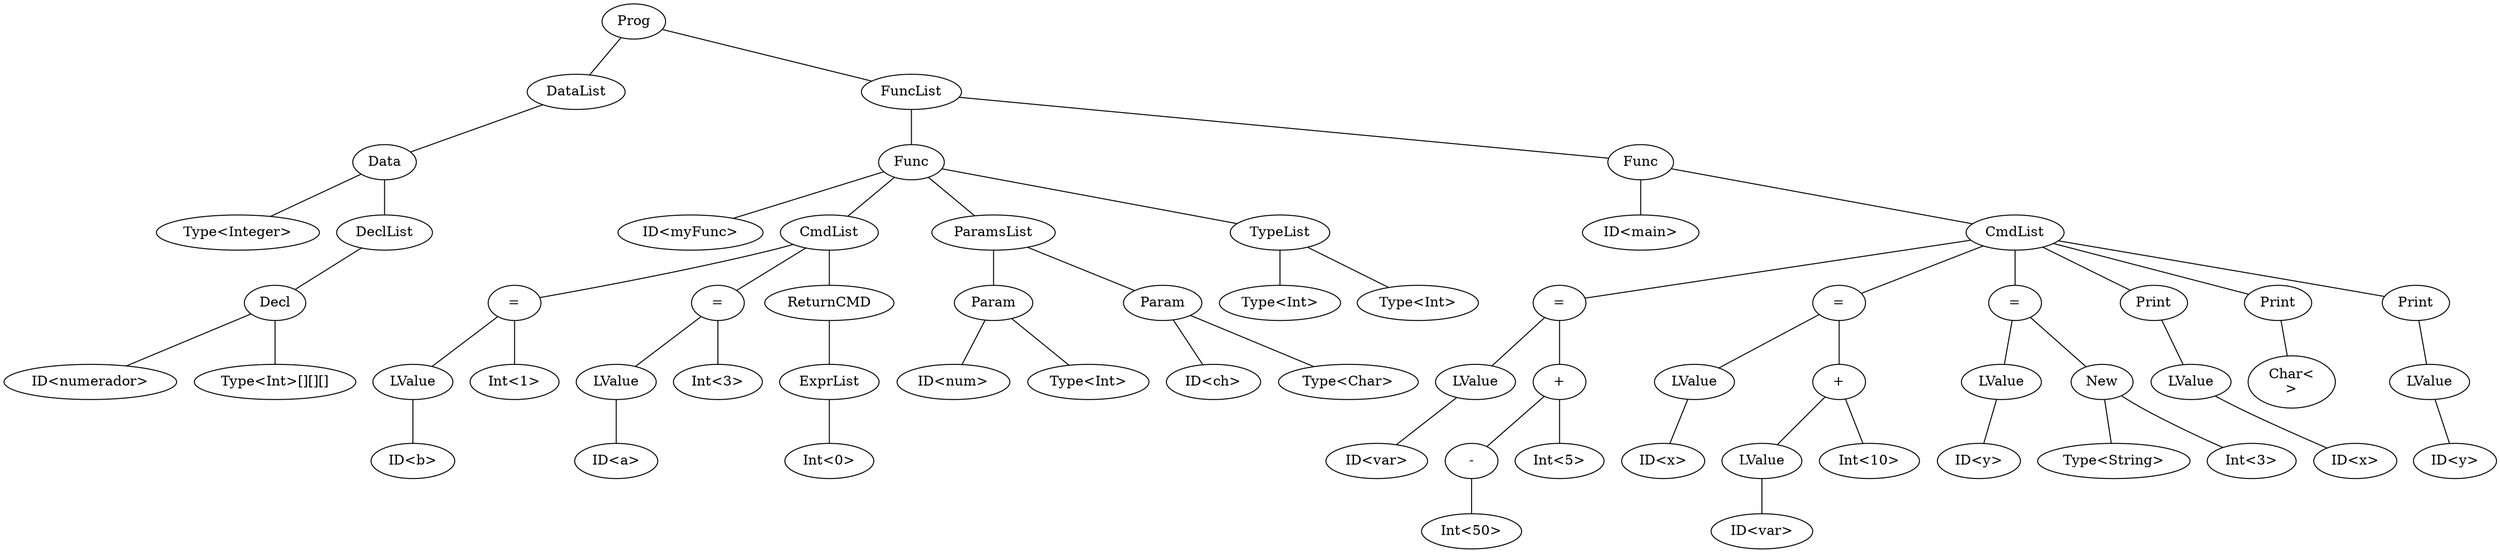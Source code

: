 graph program {
65 [label=Prog]
65--7
7 [label=DataList]
7--6
6 [label= "Data"]
6--5
5 [label="Type<Integer>"]
6--4
4 [label=DeclList]
4--3
3 [label="Decl"]
3--2
2 [label="ID<numerador>"]
3--1
1 [label="Type<Int>[][][]"]
65--33
33 [label=FuncList]
33--32
32 [label="Func"]
32--31
31 [label="ID<myFunc>"]
32--23
23 [label=CmdList]
23--22
22 [label= "="]
22--20
20 [label="LValue"]
20--19
19 [label="ID<b>"]
22--21
21 [label="Int<1>"]
23--27
27 [label= "="]
27--25
25 [label="LValue"]
25--24
24 [label="ID<a>"]
27--26
26 [label="Int<3>"]
23--30
30 [label="ReturnCMD"]
30--29
29 [label=ExprList]
29--28
28 [label="Int<0>"]
32--12
12 [label="ParamsList"]
12--11
11 [label="Param"]
11--10
10 [label="ID<num>"]
11--9
9 [label="Type<Int>"]
12--15
15 [label="Param"]
15--14
14 [label="ID<ch>"]
15--13
13 [label="Type<Char>"]
32--17
17 [label="TypeList"]
17--16
16 [label="Type<Int>"]
17--18
18 [label="Type<Int>"]
33--64
64 [label="Func"]
64--63
63 [label="ID<main>"]
64--41
41 [label=CmdList]
41--40
40 [label= "="]
40--35
35 [label="LValue"]
35--34
34 [label="ID<var>"]
40--39
39 [label= "+"]
39--37
37 [label= "-"]
37--36
36 [label="Int<50>"]
39--38
38 [label="Int<5>"]
41--48
48 [label= "="]
48--43
43 [label="LValue"]
43--42
42 [label="ID<x>"]
48--47
47 [label= "+"]
47--45
45 [label="LValue"]
45--44
44 [label="ID<var>"]
47--46
46 [label="Int<10>"]
41--54
54 [label= "="]
54--50
50 [label="LValue"]
50--49
49 [label="ID<y>"]
54--53
53 [label= "New"]
53--51
51 [label="Type<String>"]
53--52
52 [label="Int<3>"]
41--57
57 [label="Print"]
57--56
56 [label="LValue"]
56--55
55 [label="ID<x>"]
41--59
59 [label="Print"]
59--58
58 [label="Char<\n>"]
41--62
62 [label="Print"]
62--61
61 [label="LValue"]
61--60
60 [label="ID<y>"]
}
